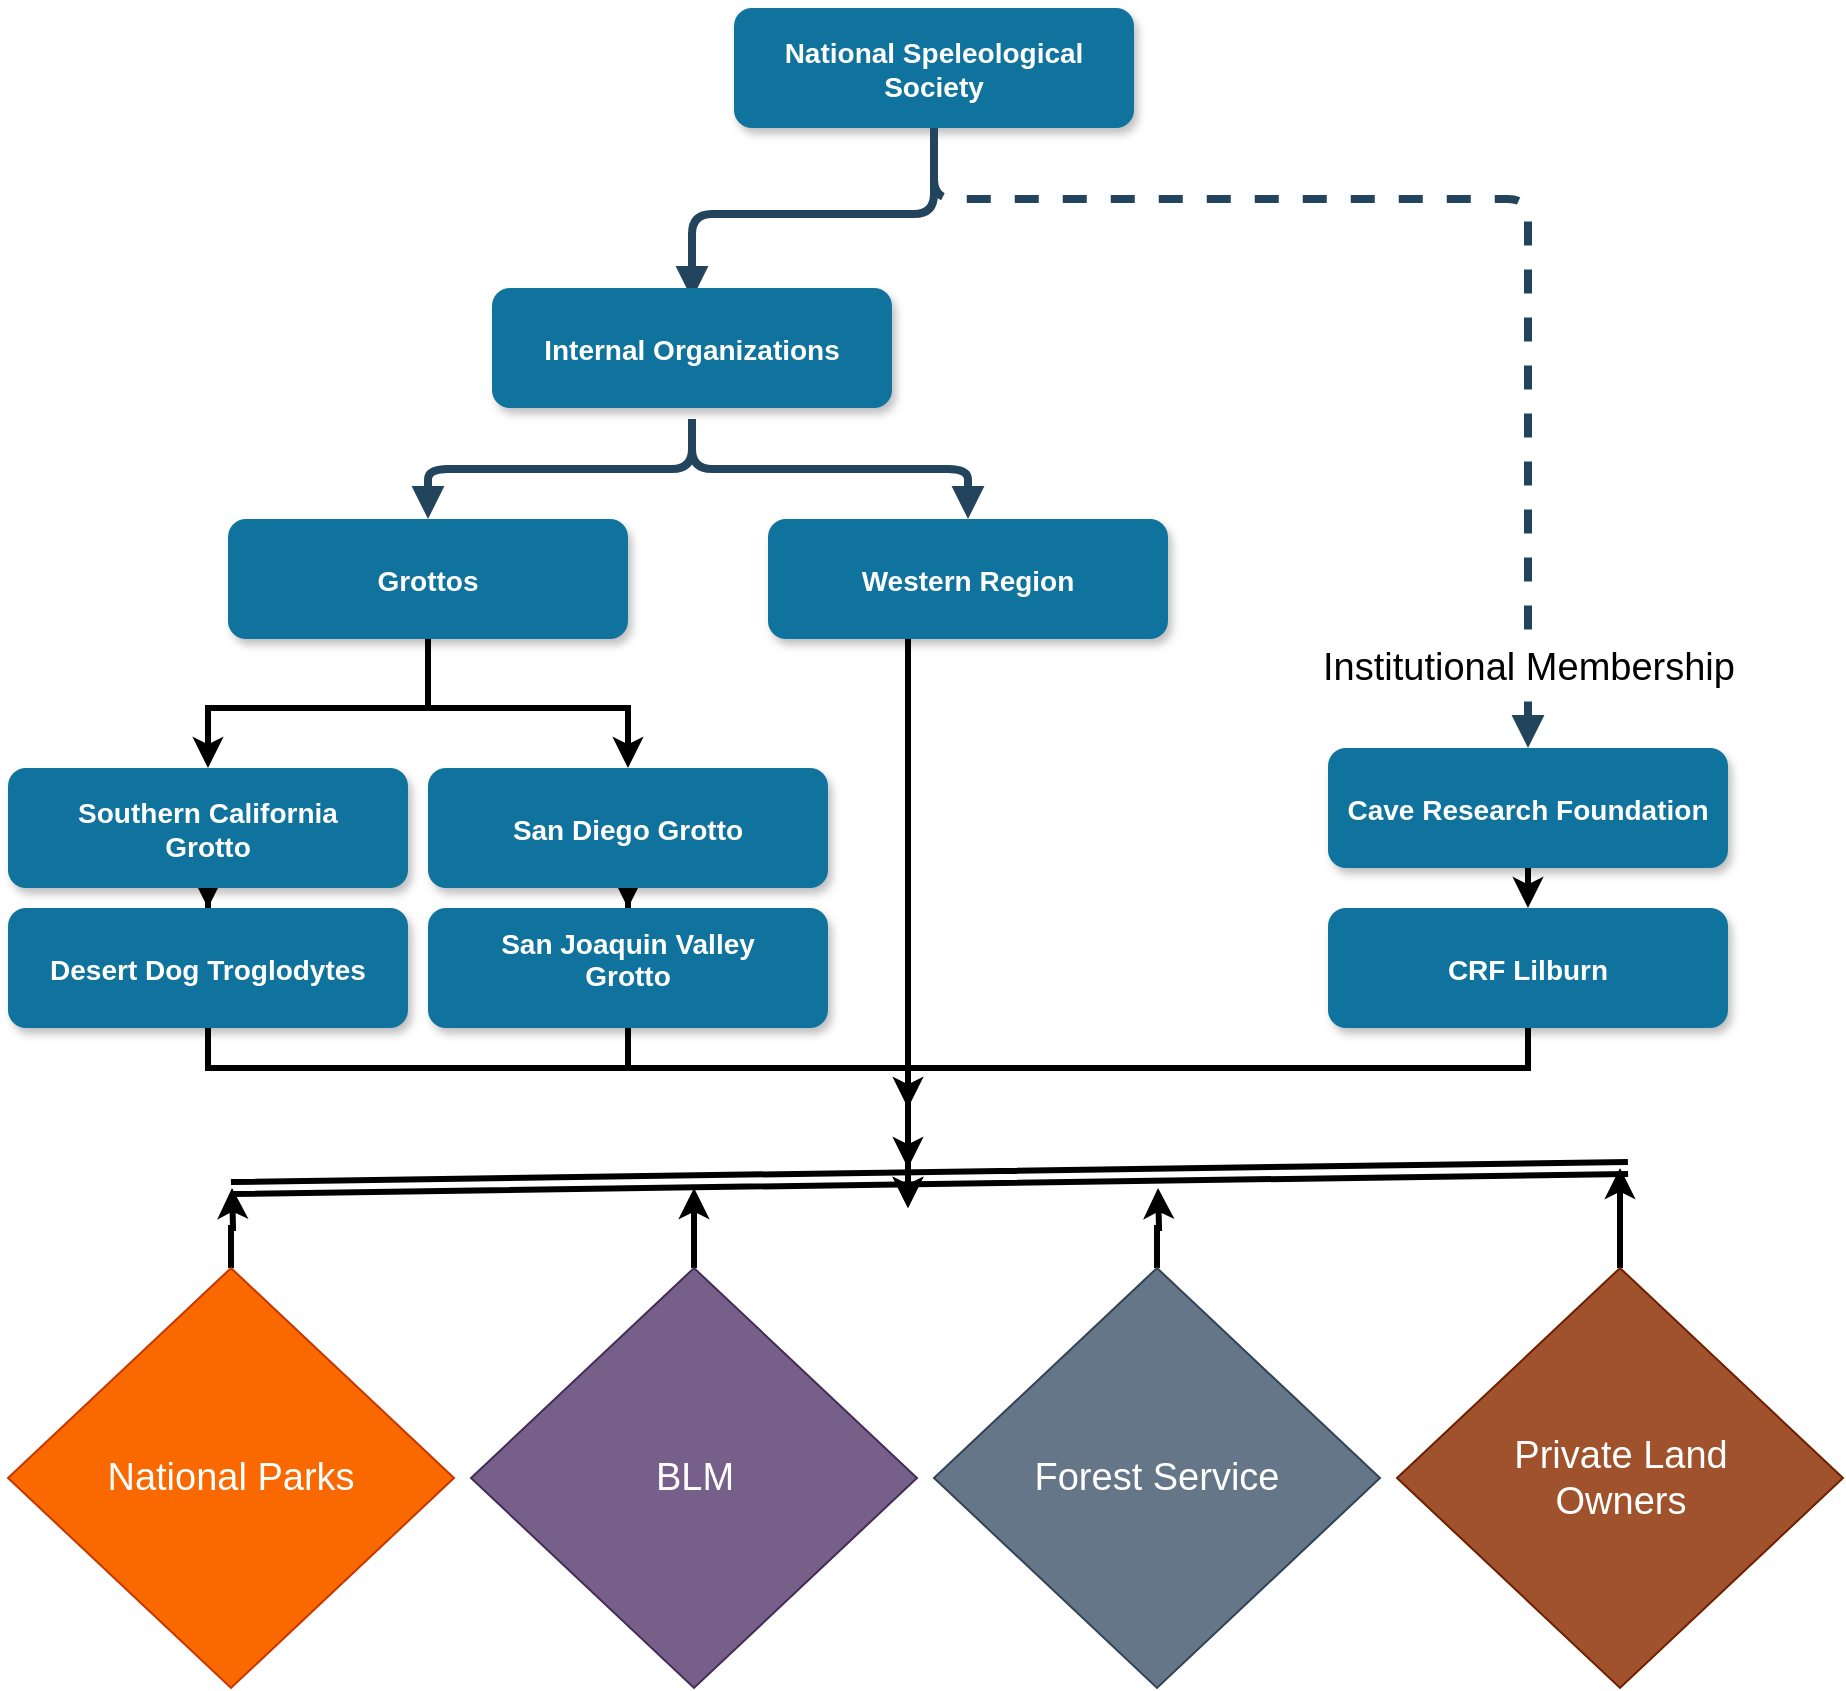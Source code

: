 <mxfile version="10.7.5" type="github"><diagram name="Page-1" id="97916047-d0de-89f5-080d-49f4d83e522f"><mxGraphModel dx="1158" dy="694" grid="1" gridSize="10" guides="1" tooltips="1" connect="1" arrows="1" fold="1" page="1" pageScale="1.5" pageWidth="1169" pageHeight="827" background="#ffffff" math="0" shadow="0"><root><mxCell id="0"/><mxCell id="1" parent="0"/><mxCell id="2" value="National Speleological &#10;Society" style="rounded=1;fillColor=#10739E;strokeColor=none;shadow=1;gradientColor=none;fontStyle=1;fontColor=#FFFFFF;fontSize=14;" parent="1" vertex="1"><mxGeometry x="793" y="200" width="200" height="60" as="geometry"/></mxCell><mxCell id="XbL_aU_zqg1Q1aakX1Da-62" value="" style="edgeStyle=orthogonalEdgeStyle;rounded=0;orthogonalLoop=1;jettySize=auto;html=1;strokeWidth=3;fontSize=19;" edge="1" parent="1" source="4" target="XbL_aU_zqg1Q1aakX1Da-61"><mxGeometry relative="1" as="geometry"><Array as="points"><mxPoint x="640" y="550"/><mxPoint x="740" y="550"/></Array></mxGeometry></mxCell><mxCell id="XbL_aU_zqg1Q1aakX1Da-64" value="" style="edgeStyle=orthogonalEdgeStyle;rounded=0;orthogonalLoop=1;jettySize=auto;html=1;strokeWidth=3;fontSize=19;exitX=0.5;exitY=1;exitDx=0;exitDy=0;" edge="1" parent="1" source="4" target="XbL_aU_zqg1Q1aakX1Da-63"><mxGeometry relative="1" as="geometry"><Array as="points"><mxPoint x="640" y="550"/><mxPoint x="530" y="550"/></Array></mxGeometry></mxCell><mxCell id="4" value="Grottos" style="rounded=1;fillColor=#10739E;strokeColor=none;shadow=1;gradientColor=none;fontStyle=1;fontColor=#FFFFFF;fontSize=14;" parent="1" vertex="1"><mxGeometry x="540" y="455.5" width="200" height="60" as="geometry"/></mxCell><mxCell id="XbL_aU_zqg1Q1aakX1Da-67" value="" style="edgeStyle=orthogonalEdgeStyle;rounded=0;orthogonalLoop=1;jettySize=auto;html=1;strokeWidth=3;fontSize=19;" edge="1" parent="1" source="XbL_aU_zqg1Q1aakX1Da-63" target="XbL_aU_zqg1Q1aakX1Da-66"><mxGeometry relative="1" as="geometry"/></mxCell><mxCell id="XbL_aU_zqg1Q1aakX1Da-63" value="Southern California&#10;Grotto" style="rounded=1;fillColor=#10739E;strokeColor=none;shadow=1;gradientColor=none;fontStyle=1;fontColor=#FFFFFF;fontSize=14;" vertex="1" parent="1"><mxGeometry x="430" y="580" width="200" height="60" as="geometry"/></mxCell><mxCell id="XbL_aU_zqg1Q1aakX1Da-86" value="" style="edgeStyle=orthogonalEdgeStyle;rounded=0;orthogonalLoop=1;jettySize=auto;html=1;strokeWidth=3;fontSize=19;" edge="1" parent="1" source="XbL_aU_zqg1Q1aakX1Da-66"><mxGeometry relative="1" as="geometry"><mxPoint x="880" y="750" as="targetPoint"/><Array as="points"><mxPoint x="530" y="730"/><mxPoint x="880" y="730"/></Array></mxGeometry></mxCell><mxCell id="XbL_aU_zqg1Q1aakX1Da-66" value="Desert Dog Troglodytes" style="rounded=1;fillColor=#10739E;strokeColor=none;shadow=1;gradientColor=none;fontStyle=1;fontColor=#FFFFFF;fontSize=14;" vertex="1" parent="1"><mxGeometry x="430" y="650" width="200" height="60" as="geometry"/></mxCell><mxCell id="XbL_aU_zqg1Q1aakX1Da-69" value="" style="edgeStyle=orthogonalEdgeStyle;rounded=0;orthogonalLoop=1;jettySize=auto;html=1;strokeWidth=3;fontSize=19;" edge="1" parent="1" source="XbL_aU_zqg1Q1aakX1Da-61"><mxGeometry relative="1" as="geometry"><mxPoint x="740" y="650" as="targetPoint"/></mxGeometry></mxCell><mxCell id="XbL_aU_zqg1Q1aakX1Da-71" value="" style="edgeStyle=orthogonalEdgeStyle;rounded=0;orthogonalLoop=1;jettySize=auto;html=1;strokeWidth=3;fontSize=19;" edge="1" parent="1" source="XbL_aU_zqg1Q1aakX1Da-61" target="XbL_aU_zqg1Q1aakX1Da-70"><mxGeometry relative="1" as="geometry"/></mxCell><mxCell id="XbL_aU_zqg1Q1aakX1Da-61" value="San Diego Grotto" style="rounded=1;fillColor=#10739E;strokeColor=none;shadow=1;gradientColor=none;fontStyle=1;fontColor=#FFFFFF;fontSize=14;" vertex="1" parent="1"><mxGeometry x="640" y="580" width="200" height="60" as="geometry"/></mxCell><mxCell id="XbL_aU_zqg1Q1aakX1Da-88" value="" style="edgeStyle=orthogonalEdgeStyle;rounded=0;orthogonalLoop=1;jettySize=auto;html=1;strokeWidth=3;fontSize=19;exitX=0.5;exitY=1;exitDx=0;exitDy=0;" edge="1" parent="1" source="XbL_aU_zqg1Q1aakX1Da-70"><mxGeometry relative="1" as="geometry"><mxPoint x="880" y="800" as="targetPoint"/><Array as="points"><mxPoint x="740" y="730"/><mxPoint x="880" y="730"/></Array></mxGeometry></mxCell><mxCell id="XbL_aU_zqg1Q1aakX1Da-70" value="San Joaquin Valley&#10;Grotto&#10;" style="rounded=1;fillColor=#10739E;strokeColor=none;shadow=1;gradientColor=none;fontStyle=1;fontColor=#FFFFFF;fontSize=14;whiteSpace=wrap;spacing=0;verticalAlign=bottom;" vertex="1" parent="1"><mxGeometry x="640" y="650" width="200" height="60" as="geometry"/></mxCell><mxCell id="XbL_aU_zqg1Q1aakX1Da-90" value="" style="edgeStyle=orthogonalEdgeStyle;rounded=0;orthogonalLoop=1;jettySize=auto;html=1;strokeWidth=3;fontSize=19;" edge="1" parent="1" source="6"><mxGeometry relative="1" as="geometry"><mxPoint x="880" y="800" as="targetPoint"/><Array as="points"><mxPoint x="880" y="580"/><mxPoint x="880" y="580"/></Array></mxGeometry></mxCell><mxCell id="6" value="Western Region" style="rounded=1;fillColor=#10739E;strokeColor=none;shadow=1;gradientColor=none;fontStyle=1;fontColor=#FFFFFF;fontSize=14;" parent="1" vertex="1"><mxGeometry x="810" y="455.5" width="200" height="60" as="geometry"/></mxCell><mxCell id="XbL_aU_zqg1Q1aakX1Da-58" style="edgeStyle=orthogonalEdgeStyle;rounded=0;orthogonalLoop=1;jettySize=auto;html=1;exitX=0.5;exitY=1;exitDx=0;exitDy=0;fontSize=19;strokeWidth=3;entryX=0.5;entryY=0;entryDx=0;entryDy=0;" edge="1" parent="1" source="7" target="XbL_aU_zqg1Q1aakX1Da-60"><mxGeometry relative="1" as="geometry"><mxPoint x="1190" y="550" as="targetPoint"/></mxGeometry></mxCell><mxCell id="7" value="Cave Research Foundation" style="rounded=1;fillColor=#10739E;strokeColor=none;shadow=1;gradientColor=none;fontStyle=1;fontColor=#FFFFFF;fontSize=14;" parent="1" vertex="1"><mxGeometry x="1090" y="570" width="200" height="60" as="geometry"/></mxCell><mxCell id="29" value="" style="edgeStyle=elbowEdgeStyle;elbow=vertical;strokeWidth=4;endArrow=block;endFill=1;fontStyle=1;strokeColor=#23445D;" parent="1" source="2" edge="1"><mxGeometry x="22" y="165.5" width="100" height="100" as="geometry"><mxPoint x="22" y="265.5" as="sourcePoint"/><mxPoint x="772" y="345.5" as="targetPoint"/></mxGeometry></mxCell><mxCell id="31" value="" style="edgeStyle=elbowEdgeStyle;elbow=vertical;strokeWidth=4;endArrow=block;endFill=1;fontStyle=1;strokeColor=#23445D;" parent="1" target="4" edge="1"><mxGeometry x="22" y="165.5" width="100" height="100" as="geometry"><mxPoint x="772" y="405.5" as="sourcePoint"/><mxPoint x="122" y="165.5" as="targetPoint"/></mxGeometry></mxCell><mxCell id="32" value="" style="edgeStyle=elbowEdgeStyle;elbow=vertical;strokeWidth=4;endArrow=block;endFill=1;fontStyle=1;strokeColor=#23445D;" parent="1" target="6" edge="1"><mxGeometry x="22" y="165.5" width="100" height="100" as="geometry"><mxPoint x="772" y="405.5" as="sourcePoint"/><mxPoint x="122" y="165.5" as="targetPoint"/></mxGeometry></mxCell><mxCell id="33" value="" style="edgeStyle=elbowEdgeStyle;elbow=vertical;strokeWidth=4;endArrow=block;endFill=1;fontStyle=1;dashed=1;strokeColor=#23445D;" parent="1" source="2" target="7" edge="1"><mxGeometry x="22" y="165.5" width="100" height="100" as="geometry"><mxPoint x="22" y="265.5" as="sourcePoint"/><mxPoint x="122" y="165.5" as="targetPoint"/><Array as="points"><mxPoint x="1062" y="295.5"/></Array></mxGeometry></mxCell><mxCell id="XbL_aU_zqg1Q1aakX1Da-55" value="Institutional Membership" style="text;html=1;resizable=0;points=[];align=center;verticalAlign=middle;labelBackgroundColor=#ffffff;fontSize=19;" vertex="1" connectable="0" parent="33"><mxGeometry relative="1" as="geometry"><mxPoint x="28.5" y="234.5" as="offset"/></mxGeometry></mxCell><mxCell id="XbL_aU_zqg1Q1aakX1Da-57" value="Internal Organizations" style="rounded=1;fillColor=#10739E;strokeColor=none;shadow=1;gradientColor=none;fontStyle=1;fontColor=#FFFFFF;fontSize=14;" vertex="1" parent="1"><mxGeometry x="672" y="340" width="200" height="60" as="geometry"/></mxCell><mxCell id="XbL_aU_zqg1Q1aakX1Da-92" value="" style="edgeStyle=orthogonalEdgeStyle;rounded=0;orthogonalLoop=1;jettySize=auto;html=1;strokeWidth=3;fontSize=19;" edge="1" parent="1" source="XbL_aU_zqg1Q1aakX1Da-60"><mxGeometry relative="1" as="geometry"><mxPoint x="880" y="780" as="targetPoint"/><Array as="points"><mxPoint x="880" y="730"/></Array></mxGeometry></mxCell><mxCell id="XbL_aU_zqg1Q1aakX1Da-60" value="CRF Lilburn" style="rounded=1;fillColor=#10739E;strokeColor=none;shadow=1;gradientColor=none;fontStyle=1;fontColor=#FFFFFF;fontSize=14;" vertex="1" parent="1"><mxGeometry x="1090" y="650" width="200" height="60" as="geometry"/></mxCell><mxCell id="XbL_aU_zqg1Q1aakX1Da-95" value="" style="edgeStyle=orthogonalEdgeStyle;rounded=0;orthogonalLoop=1;jettySize=auto;html=1;strokeWidth=3;fontSize=19;" edge="1" parent="1" source="XbL_aU_zqg1Q1aakX1Da-72"><mxGeometry relative="1" as="geometry"><mxPoint x="542" y="790" as="targetPoint"/></mxGeometry></mxCell><mxCell id="XbL_aU_zqg1Q1aakX1Da-72" value="National Parks" style="rhombus;whiteSpace=wrap;html=1;fontSize=19;fillColor=#fa6800;strokeColor=#C73500;fontColor=#ffffff;" vertex="1" parent="1"><mxGeometry x="430" y="830" width="223" height="210" as="geometry"/></mxCell><mxCell id="XbL_aU_zqg1Q1aakX1Da-97" value="" style="edgeStyle=orthogonalEdgeStyle;rounded=0;orthogonalLoop=1;jettySize=auto;html=1;strokeWidth=3;fontSize=19;" edge="1" parent="1" source="XbL_aU_zqg1Q1aakX1Da-73"><mxGeometry relative="1" as="geometry"><mxPoint x="773" y="790" as="targetPoint"/></mxGeometry></mxCell><mxCell id="XbL_aU_zqg1Q1aakX1Da-73" value="BLM" style="rhombus;whiteSpace=wrap;html=1;fontSize=19;fillColor=#76608a;strokeColor=#432D57;fontColor=#ffffff;" vertex="1" parent="1"><mxGeometry x="661.5" y="830" width="223" height="210" as="geometry"/></mxCell><mxCell id="XbL_aU_zqg1Q1aakX1Da-101" value="" style="edgeStyle=orthogonalEdgeStyle;rounded=0;orthogonalLoop=1;jettySize=auto;html=1;strokeWidth=3;fontSize=19;" edge="1" parent="1" source="XbL_aU_zqg1Q1aakX1Da-74"><mxGeometry relative="1" as="geometry"><mxPoint x="1236" y="780" as="targetPoint"/></mxGeometry></mxCell><mxCell id="XbL_aU_zqg1Q1aakX1Da-74" value="Private Land&lt;br&gt;Owners&lt;br&gt;" style="rhombus;whiteSpace=wrap;html=1;fontSize=19;fillColor=#a0522d;strokeColor=#6D1F00;fontColor=#ffffff;" vertex="1" parent="1"><mxGeometry x="1124.5" y="830" width="223" height="210" as="geometry"/></mxCell><mxCell id="XbL_aU_zqg1Q1aakX1Da-99" value="" style="edgeStyle=orthogonalEdgeStyle;rounded=0;orthogonalLoop=1;jettySize=auto;html=1;strokeWidth=3;fontSize=19;" edge="1" parent="1" source="XbL_aU_zqg1Q1aakX1Da-75"><mxGeometry relative="1" as="geometry"><mxPoint x="1005" y="790" as="targetPoint"/></mxGeometry></mxCell><mxCell id="XbL_aU_zqg1Q1aakX1Da-75" value="Forest Service" style="rhombus;whiteSpace=wrap;html=1;fontSize=19;fillColor=#647687;strokeColor=#314354;fontColor=#ffffff;" vertex="1" parent="1"><mxGeometry x="893" y="830" width="223" height="210" as="geometry"/></mxCell><mxCell id="XbL_aU_zqg1Q1aakX1Da-93" value="" style="shape=link;html=1;strokeWidth=3;fontSize=19;" edge="1" parent="1"><mxGeometry width="50" height="50" relative="1" as="geometry"><mxPoint x="541.5" y="790" as="sourcePoint"/><mxPoint x="1240" y="780" as="targetPoint"/></mxGeometry></mxCell></root></mxGraphModel></diagram></mxfile>